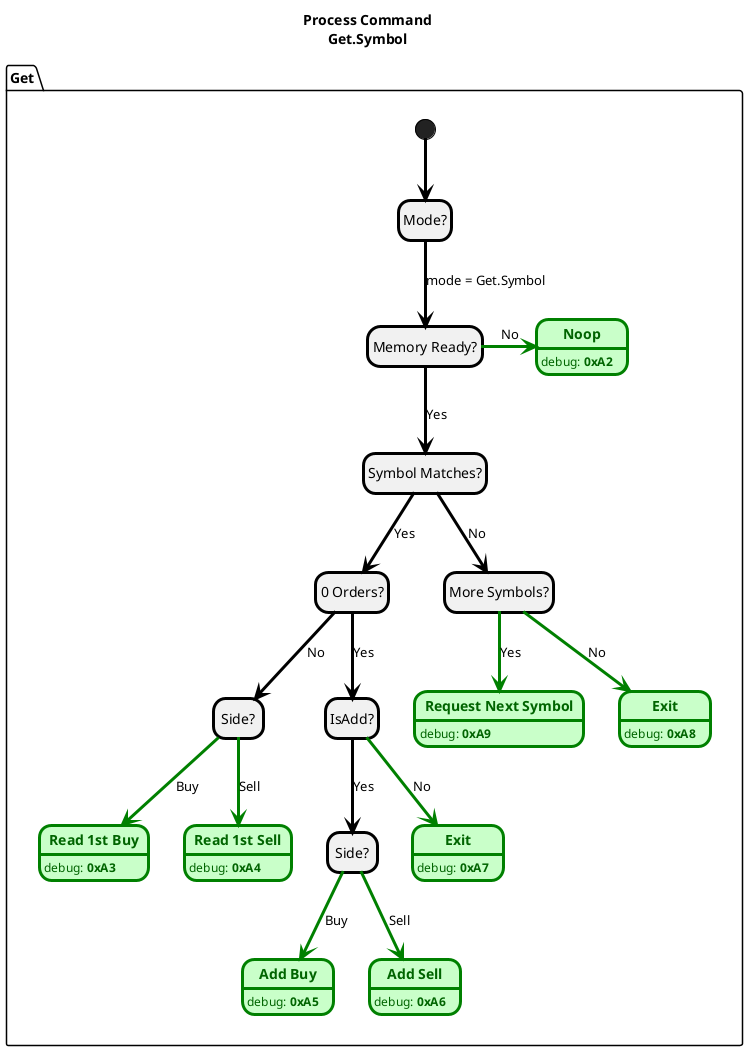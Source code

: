 @startuml 08_process_command.get_symbol_state
hide empty description

title Process Command\nGet.Symbol

label Get.Symbol[
{{
    hide empty description
        <style> 
    stateDiagram {
        LineColor Black
        LineThickness 3.0
    }
    </style>
    'skinparam sequenceArrowThickness 3.0

    [*] --> mode
    mode --> memory_ready: mode = Get.Symbol
        memory_ready -[#green]> noop: No
        memory_ready --> symbol_match: Yes

    ' Symbol Matches = Yes
    symbol_match --> 0_orders: Yes
        ' 0 Orders = No
        0_orders --> side_1: No
            side_1 -[#green]-> buy_1: Buy
            side_1 -[#green]-> sell_1: Sell
    0_orders --> is_add: Yes
        is_add --> side_2: Yes
            side_2 -[#green]-> buy_2: Buy
            side_2 -[#green]-> sell_2: Sell
        is_add -[#green]-> exit_1: No

    ' Symbol Matches = No
    symbol_match --> more_symbols: No
        more_symbols -[#green]-> read_next : Yes
        more_symbols -[#green]-> exit_2 : No

    state "Mode?" as mode
    state "Memory Ready?" as memory_ready
        state "<B>Noop</B>" as noop #TECHNOLOGY;line:green;text:DarkGreen : <color:DarkGreen>debug: <B>0xA2</B></color>
    state "Symbol Matches?" as symbol_match
    ' Symbol Matches = Yes
    state "0 Orders?" as 0_orders
        state "Side?" as side_2
            state "<B>Add Buy</B>" as buy_2 #TECHNOLOGY;line:green;text:DarkGreen : <color:DarkGreen>debug: <B>0xA5</B></color>
            state "<B>Add Sell</B>" as sell_2 #TECHNOLOGY;line:green;text:DarkGreen : <color:DarkGreen>debug: <B>0xA6</B></color>
        state "IsAdd?" as is_add
            state "Side?" as side_1
                state "<B>Read 1st Buy</B>" as buy_1 #TECHNOLOGY;line:green;text:DarkGreen : <color:DarkGreen>debug: <B>0xA3</B></color>
                state "<B>Read 1st Sell</B>" as sell_1 #TECHNOLOGY;line:green;text:DarkGreen : <color:DarkGreen>debug: <B>0xA4</B></color>
            state "<B>Exit</B>" as exit_1 #TECHNOLOGY;line:green;text:DarkGreen : <color:DarkGreen>debug: <B>0xA7</B></color>
    ' Symbol Matches = No
    state "More Symbols?" as more_symbols
        state "<B>Request Next Symbol</B>" as read_next #TECHNOLOGY;line:green;text:DarkGreen : <color:DarkGreen>debug: <B>0xA9</B></color>
        state "<B>Exit</B>" as exit_2 #TECHNOLOGY;line:green;text:DarkGreen : <color:DarkGreen>debug: <B>0xA8</B></color>
}}
]

@enduml